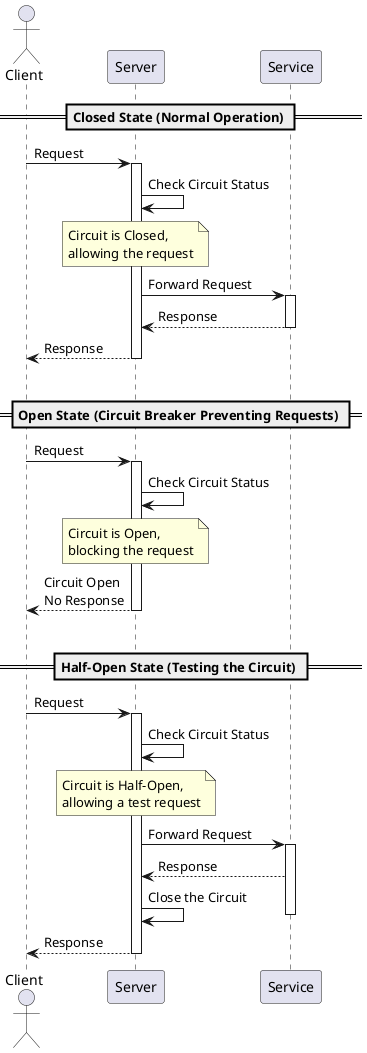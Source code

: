 @startuml
actor Client
participant Server

== Closed State (Normal Operation) ==
Client -> Server: Request
activate Server
Server -> Server: Check Circuit Status
note over Server: Circuit is Closed,\nallowing the request
Server -> Service: Forward Request
activate Service
Service --> Server: Response
deactivate Service
Server --> Client: Response
deactivate Server

|||

== Open State (Circuit Breaker Preventing Requests) ==
Client -> Server: Request
activate Server
Server -> Server: Check Circuit Status
note over Server: Circuit is Open,\nblocking the request
Server --> Client: Circuit Open\nNo Response
deactivate Server


|||

== Half-Open State (Testing the Circuit) ==
Client -> Server: Request
activate Server
Server -> Server: Check Circuit Status
note over Server: Circuit is Half-Open,\nallowing a test request
Server -> Service: Forward Request
activate Service
Service --> Server: Response
Server -> Server: Close the Circuit
deactivate Service
Server --> Client: Response
deactivate Server


@enduml
